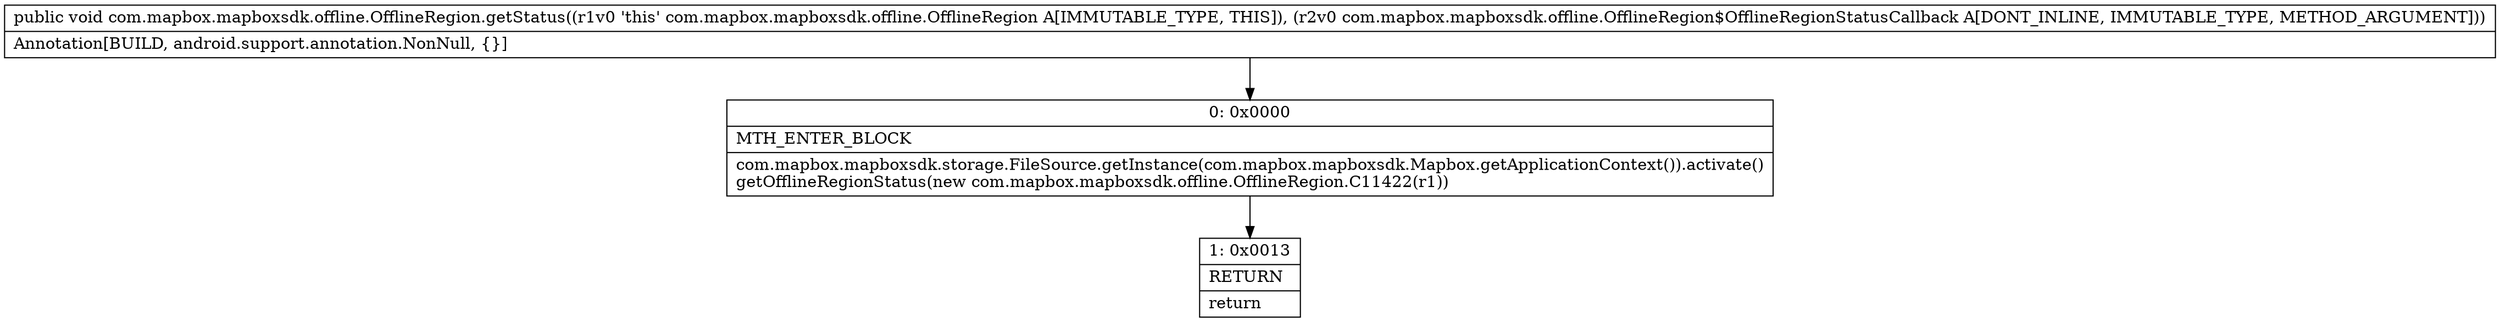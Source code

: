 digraph "CFG forcom.mapbox.mapboxsdk.offline.OfflineRegion.getStatus(Lcom\/mapbox\/mapboxsdk\/offline\/OfflineRegion$OfflineRegionStatusCallback;)V" {
Node_0 [shape=record,label="{0\:\ 0x0000|MTH_ENTER_BLOCK\l|com.mapbox.mapboxsdk.storage.FileSource.getInstance(com.mapbox.mapboxsdk.Mapbox.getApplicationContext()).activate()\lgetOfflineRegionStatus(new com.mapbox.mapboxsdk.offline.OfflineRegion.C11422(r1))\l}"];
Node_1 [shape=record,label="{1\:\ 0x0013|RETURN\l|return\l}"];
MethodNode[shape=record,label="{public void com.mapbox.mapboxsdk.offline.OfflineRegion.getStatus((r1v0 'this' com.mapbox.mapboxsdk.offline.OfflineRegion A[IMMUTABLE_TYPE, THIS]), (r2v0 com.mapbox.mapboxsdk.offline.OfflineRegion$OfflineRegionStatusCallback A[DONT_INLINE, IMMUTABLE_TYPE, METHOD_ARGUMENT]))  | Annotation[BUILD, android.support.annotation.NonNull, \{\}]\l}"];
MethodNode -> Node_0;
Node_0 -> Node_1;
}

